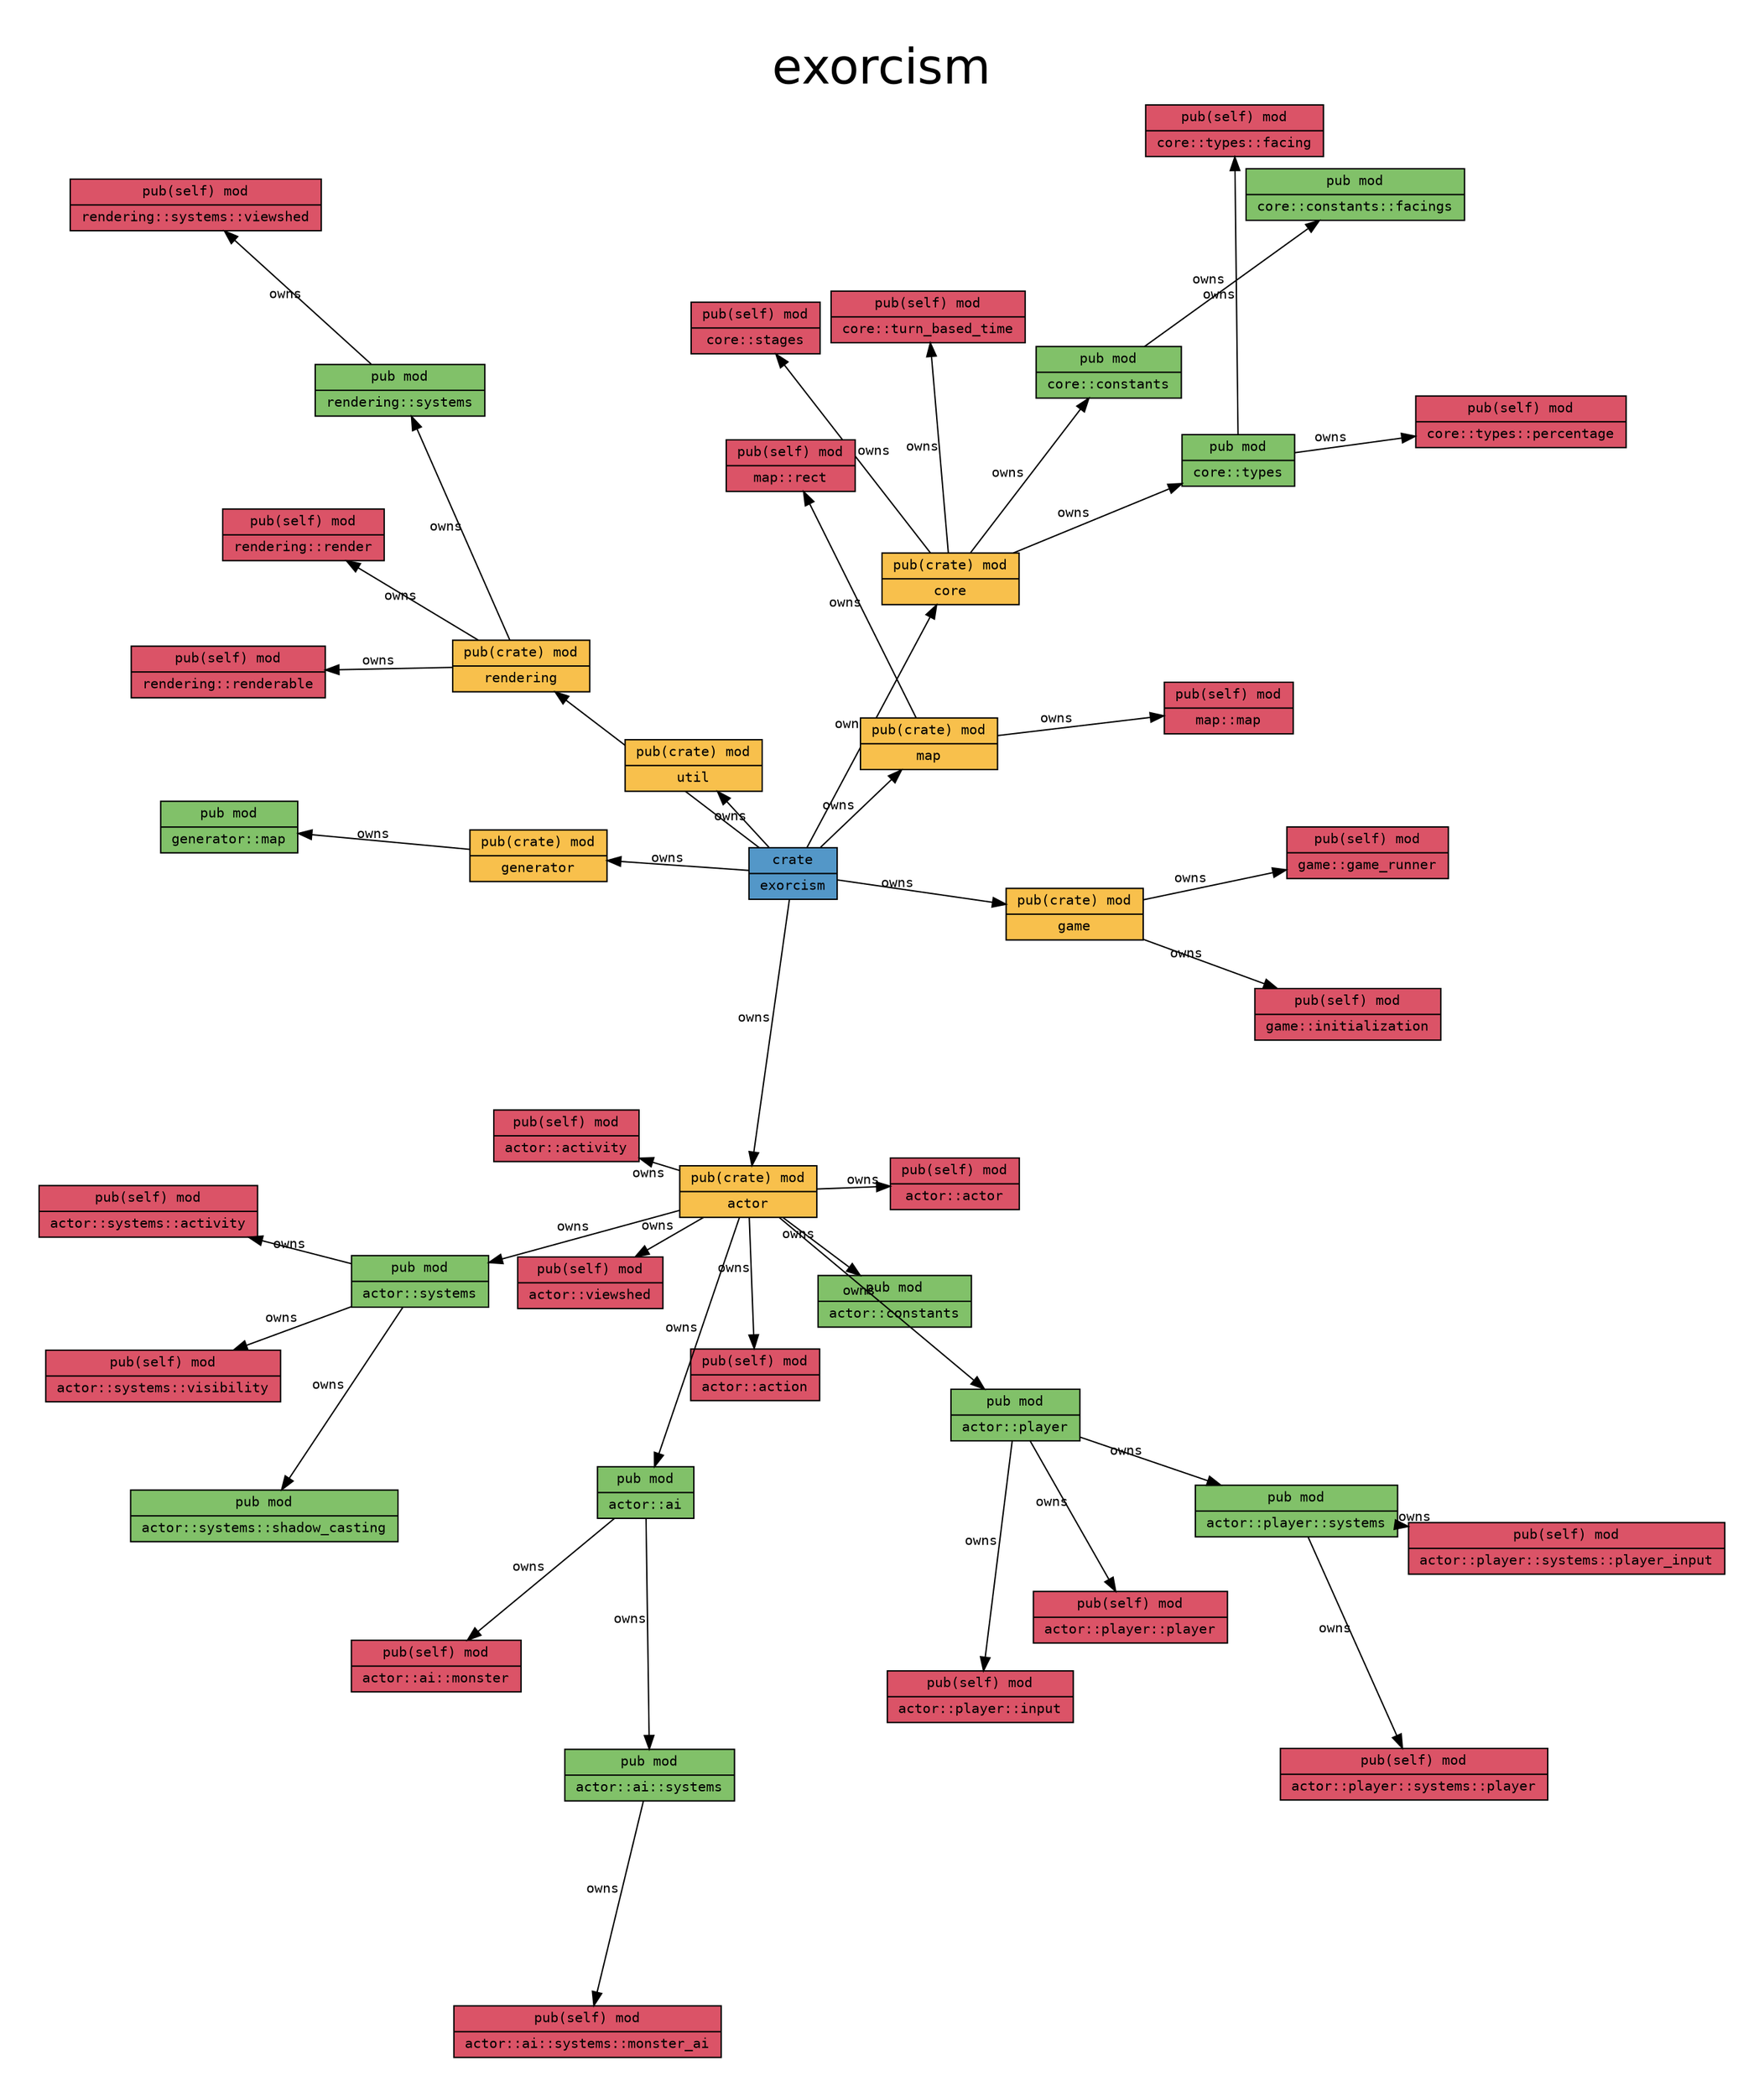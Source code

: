 digraph {

    graph [
        label="exorcism",
        labelloc=t,

        pad=0.4,

        // Consider rendering the graph using a different layout algorithm, such as:
        // [dot, neato, twopi, circo, fdp, sfdp]
        layout=neato,
        overlap=false,
        splines="line",
        rankdir=LR,

        fontname="Helvetica", 
        fontsize="36",
    ];

    node [
        fontname="monospace",
        fontsize="10",
        shape="record",
        style="filled",
    ];

    edge [
        fontname="monospace",
        fontsize="10",
    ];

    "exorcism" [label="crate|exorcism", fillcolor="#5397c8"]; // "crate" node
    "exorcism::actor" [label="pub(crate) mod|actor", fillcolor="#f8c04c"]; // "mod" node
    "exorcism::actor::action" [label="pub(self) mod|actor::action", fillcolor="#db5367"]; // "mod" node
    "exorcism::actor::activity" [label="pub(self) mod|actor::activity", fillcolor="#db5367"]; // "mod" node
    "exorcism::actor::actor" [label="pub(self) mod|actor::actor", fillcolor="#db5367"]; // "mod" node
    "exorcism::actor::ai" [label="pub mod|actor::ai", fillcolor="#81c169"]; // "mod" node
    "exorcism::actor::ai::monster" [label="pub(self) mod|actor::ai::monster", fillcolor="#db5367"]; // "mod" node
    "exorcism::actor::ai::systems" [label="pub mod|actor::ai::systems", fillcolor="#81c169"]; // "mod" node
    "exorcism::actor::ai::systems::monster_ai" [label="pub(self) mod|actor::ai::systems::monster_ai", fillcolor="#db5367"]; // "mod" node
    "exorcism::actor::constants" [label="pub mod|actor::constants", fillcolor="#81c169"]; // "mod" node
    "exorcism::actor::player" [label="pub mod|actor::player", fillcolor="#81c169"]; // "mod" node
    "exorcism::actor::player::input" [label="pub(self) mod|actor::player::input", fillcolor="#db5367"]; // "mod" node
    "exorcism::actor::player::player" [label="pub(self) mod|actor::player::player", fillcolor="#db5367"]; // "mod" node
    "exorcism::actor::player::systems" [label="pub mod|actor::player::systems", fillcolor="#81c169"]; // "mod" node
    "exorcism::actor::player::systems::player_input" [label="pub(self) mod|actor::player::systems::player_input", fillcolor="#db5367"]; // "mod" node
    "exorcism::actor::player::systems::player" [label="pub(self) mod|actor::player::systems::player", fillcolor="#db5367"]; // "mod" node
    "exorcism::actor::systems" [label="pub mod|actor::systems", fillcolor="#81c169"]; // "mod" node
    "exorcism::actor::systems::activity" [label="pub(self) mod|actor::systems::activity", fillcolor="#db5367"]; // "mod" node
    "exorcism::actor::systems::shadow_casting" [label="pub mod|actor::systems::shadow_casting", fillcolor="#81c169"]; // "mod" node
    "exorcism::actor::systems::visibility" [label="pub(self) mod|actor::systems::visibility", fillcolor="#db5367"]; // "mod" node
    "exorcism::actor::viewshed" [label="pub(self) mod|actor::viewshed", fillcolor="#db5367"]; // "mod" node
    "exorcism::core" [label="pub(crate) mod|core", fillcolor="#f8c04c"]; // "mod" node
    "exorcism::core::stages" [label="pub(self) mod|core::stages", fillcolor="#db5367"]; // "mod" node
    "exorcism::core::turn_based_time" [label="pub(self) mod|core::turn_based_time", fillcolor="#db5367"]; // "mod" node
    "exorcism::core::constants" [label="pub mod|core::constants", fillcolor="#81c169"]; // "mod" node
    "exorcism::core::constants::facings" [label="pub mod|core::constants::facings", fillcolor="#81c169"]; // "mod" node
    "exorcism::core::types" [label="pub mod|core::types", fillcolor="#81c169"]; // "mod" node
    "exorcism::core::types::facing" [label="pub(self) mod|core::types::facing", fillcolor="#db5367"]; // "mod" node
    "exorcism::core::types::percentage" [label="pub(self) mod|core::types::percentage", fillcolor="#db5367"]; // "mod" node
    "exorcism::game" [label="pub(crate) mod|game", fillcolor="#f8c04c"]; // "mod" node
    "exorcism::game::game_runner" [label="pub(self) mod|game::game_runner", fillcolor="#db5367"]; // "mod" node
    "exorcism::game::initialization" [label="pub(self) mod|game::initialization", fillcolor="#db5367"]; // "mod" node
    "exorcism::generator" [label="pub(crate) mod|generator", fillcolor="#f8c04c"]; // "mod" node
    "exorcism::generator::map" [label="pub mod|generator::map", fillcolor="#81c169"]; // "mod" node
    "exorcism::map" [label="pub(crate) mod|map", fillcolor="#f8c04c"]; // "mod" node
    "exorcism::map::map" [label="pub(self) mod|map::map", fillcolor="#db5367"]; // "mod" node
    "exorcism::map::rect" [label="pub(self) mod|map::rect", fillcolor="#db5367"]; // "mod" node
    "exorcism::rendering" [label="pub(crate) mod|rendering", fillcolor="#f8c04c"]; // "mod" node
    "exorcism::rendering::render" [label="pub(self) mod|rendering::render", fillcolor="#db5367"]; // "mod" node
    "exorcism::rendering::renderable" [label="pub(self) mod|rendering::renderable", fillcolor="#db5367"]; // "mod" node
    "exorcism::rendering::systems" [label="pub mod|rendering::systems", fillcolor="#81c169"]; // "mod" node
    "exorcism::rendering::systems::viewshed" [label="pub(self) mod|rendering::systems::viewshed", fillcolor="#db5367"]; // "mod" node
    "exorcism::util" [label="pub(crate) mod|util", fillcolor="#f8c04c"]; // "mod" node

    "exorcism" -> "exorcism::actor" [label="owns", color="#000000", style="solid"]; // "owns" edge
    "exorcism::actor" -> "exorcism::actor::action" [label="owns", color="#000000", style="solid"]; // "owns" edge
    "exorcism::actor" -> "exorcism::actor::activity" [label="owns", color="#000000", style="solid"]; // "owns" edge
    "exorcism::actor" -> "exorcism::actor::actor" [label="owns", color="#000000", style="solid"]; // "owns" edge
    "exorcism::actor" -> "exorcism::actor::ai" [label="owns", color="#000000", style="solid"]; // "owns" edge
    "exorcism::actor::ai" -> "exorcism::actor::ai::monster" [label="owns", color="#000000", style="solid"]; // "owns" edge
    "exorcism::actor::ai" -> "exorcism::actor::ai::systems" [label="owns", color="#000000", style="solid"]; // "owns" edge
    "exorcism::actor::ai::systems" -> "exorcism::actor::ai::systems::monster_ai" [label="owns", color="#000000", style="solid"]; // "owns" edge
    "exorcism::actor" -> "exorcism::actor::constants" [label="owns", color="#000000", style="solid"]; // "owns" edge
    "exorcism::actor" -> "exorcism::actor::player" [label="owns", color="#000000", style="solid"]; // "owns" edge
    "exorcism::actor::player" -> "exorcism::actor::player::input" [label="owns", color="#000000", style="solid"]; // "owns" edge
    "exorcism::actor::player" -> "exorcism::actor::player::player" [label="owns", color="#000000", style="solid"]; // "owns" edge
    "exorcism::actor::player" -> "exorcism::actor::player::systems" [label="owns", color="#000000", style="solid"]; // "owns" edge
    "exorcism::actor::player::systems" -> "exorcism::actor::player::systems::player_input" [label="owns", color="#000000", style="solid"]; // "owns" edge
    "exorcism::actor::player::systems" -> "exorcism::actor::player::systems::player" [label="owns", color="#000000", style="solid"]; // "owns" edge
    "exorcism::actor" -> "exorcism::actor::systems" [label="owns", color="#000000", style="solid"]; // "owns" edge
    "exorcism::actor::systems" -> "exorcism::actor::systems::activity" [label="owns", color="#000000", style="solid"]; // "owns" edge
    "exorcism::actor::systems" -> "exorcism::actor::systems::shadow_casting" [label="owns", color="#000000", style="solid"]; // "owns" edge
    "exorcism::actor::systems" -> "exorcism::actor::systems::visibility" [label="owns", color="#000000", style="solid"]; // "owns" edge
    "exorcism::actor" -> "exorcism::actor::viewshed" [label="owns", color="#000000", style="solid"]; // "owns" edge
    "exorcism" -> "exorcism::core" [label="owns", color="#000000", style="solid"]; // "owns" edge
    "exorcism::core" -> "exorcism::core::stages" [label="owns", color="#000000", style="solid"]; // "owns" edge
    "exorcism::core" -> "exorcism::core::turn_based_time" [label="owns", color="#000000", style="solid"]; // "owns" edge
    "exorcism::core" -> "exorcism::core::constants" [label="owns", color="#000000", style="solid"]; // "owns" edge
    "exorcism::core::constants" -> "exorcism::core::constants::facings" [label="owns", color="#000000", style="solid"]; // "owns" edge
    "exorcism::core" -> "exorcism::core::types" [label="owns", color="#000000", style="solid"]; // "owns" edge
    "exorcism::core::types" -> "exorcism::core::types::facing" [label="owns", color="#000000", style="solid"]; // "owns" edge
    "exorcism::core::types" -> "exorcism::core::types::percentage" [label="owns", color="#000000", style="solid"]; // "owns" edge
    "exorcism" -> "exorcism::game" [label="owns", color="#000000", style="solid"]; // "owns" edge
    "exorcism::game" -> "exorcism::game::game_runner" [label="owns", color="#000000", style="solid"]; // "owns" edge
    "exorcism::game" -> "exorcism::game::initialization" [label="owns", color="#000000", style="solid"]; // "owns" edge
    "exorcism" -> "exorcism::generator" [label="owns", color="#000000", style="solid"]; // "owns" edge
    "exorcism::generator" -> "exorcism::generator::map" [label="owns", color="#000000", style="solid"]; // "owns" edge
    "exorcism" -> "exorcism::map" [label="owns", color="#000000", style="solid"]; // "owns" edge
    "exorcism::map" -> "exorcism::map::map" [label="owns", color="#000000", style="solid"]; // "owns" edge
    "exorcism::map" -> "exorcism::map::rect" [label="owns", color="#000000", style="solid"]; // "owns" edge
    "exorcism" -> "exorcism::rendering" [label="owns", color="#000000", style="solid"]; // "owns" edge
    "exorcism::rendering" -> "exorcism::rendering::render" [label="owns", color="#000000", style="solid"]; // "owns" edge
    "exorcism::rendering" -> "exorcism::rendering::renderable" [label="owns", color="#000000", style="solid"]; // "owns" edge
    "exorcism::rendering" -> "exorcism::rendering::systems" [label="owns", color="#000000", style="solid"]; // "owns" edge
    "exorcism::rendering::systems" -> "exorcism::rendering::systems::viewshed" [label="owns", color="#000000", style="solid"]; // "owns" edge
    "exorcism" -> "exorcism::util" [label="owns", color="#000000", style="solid"]; // "owns" edge

}